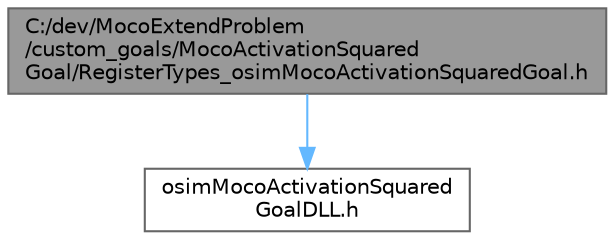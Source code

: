 digraph "C:/dev/MocoExtendProblem/custom_goals/MocoActivationSquaredGoal/RegisterTypes_osimMocoActivationSquaredGoal.h"
{
 // LATEX_PDF_SIZE
  bgcolor="transparent";
  edge [fontname=Helvetica,fontsize=10,labelfontname=Helvetica,labelfontsize=10];
  node [fontname=Helvetica,fontsize=10,shape=box,height=0.2,width=0.4];
  Node1 [id="Node000001",label="C:/dev/MocoExtendProblem\l/custom_goals/MocoActivationSquared\lGoal/RegisterTypes_osimMocoActivationSquaredGoal.h",height=0.2,width=0.4,color="gray40", fillcolor="grey60", style="filled", fontcolor="black",tooltip=" "];
  Node1 -> Node2 [id="edge1_Node000001_Node000002",color="steelblue1",style="solid",tooltip=" "];
  Node2 [id="Node000002",label="osimMocoActivationSquared\lGoalDLL.h",height=0.2,width=0.4,color="grey40", fillcolor="white", style="filled",URL="$_moco_activation_squared_goal_2osim_moco_activation_squared_goal_d_l_l_8h.html",tooltip=" "];
}
